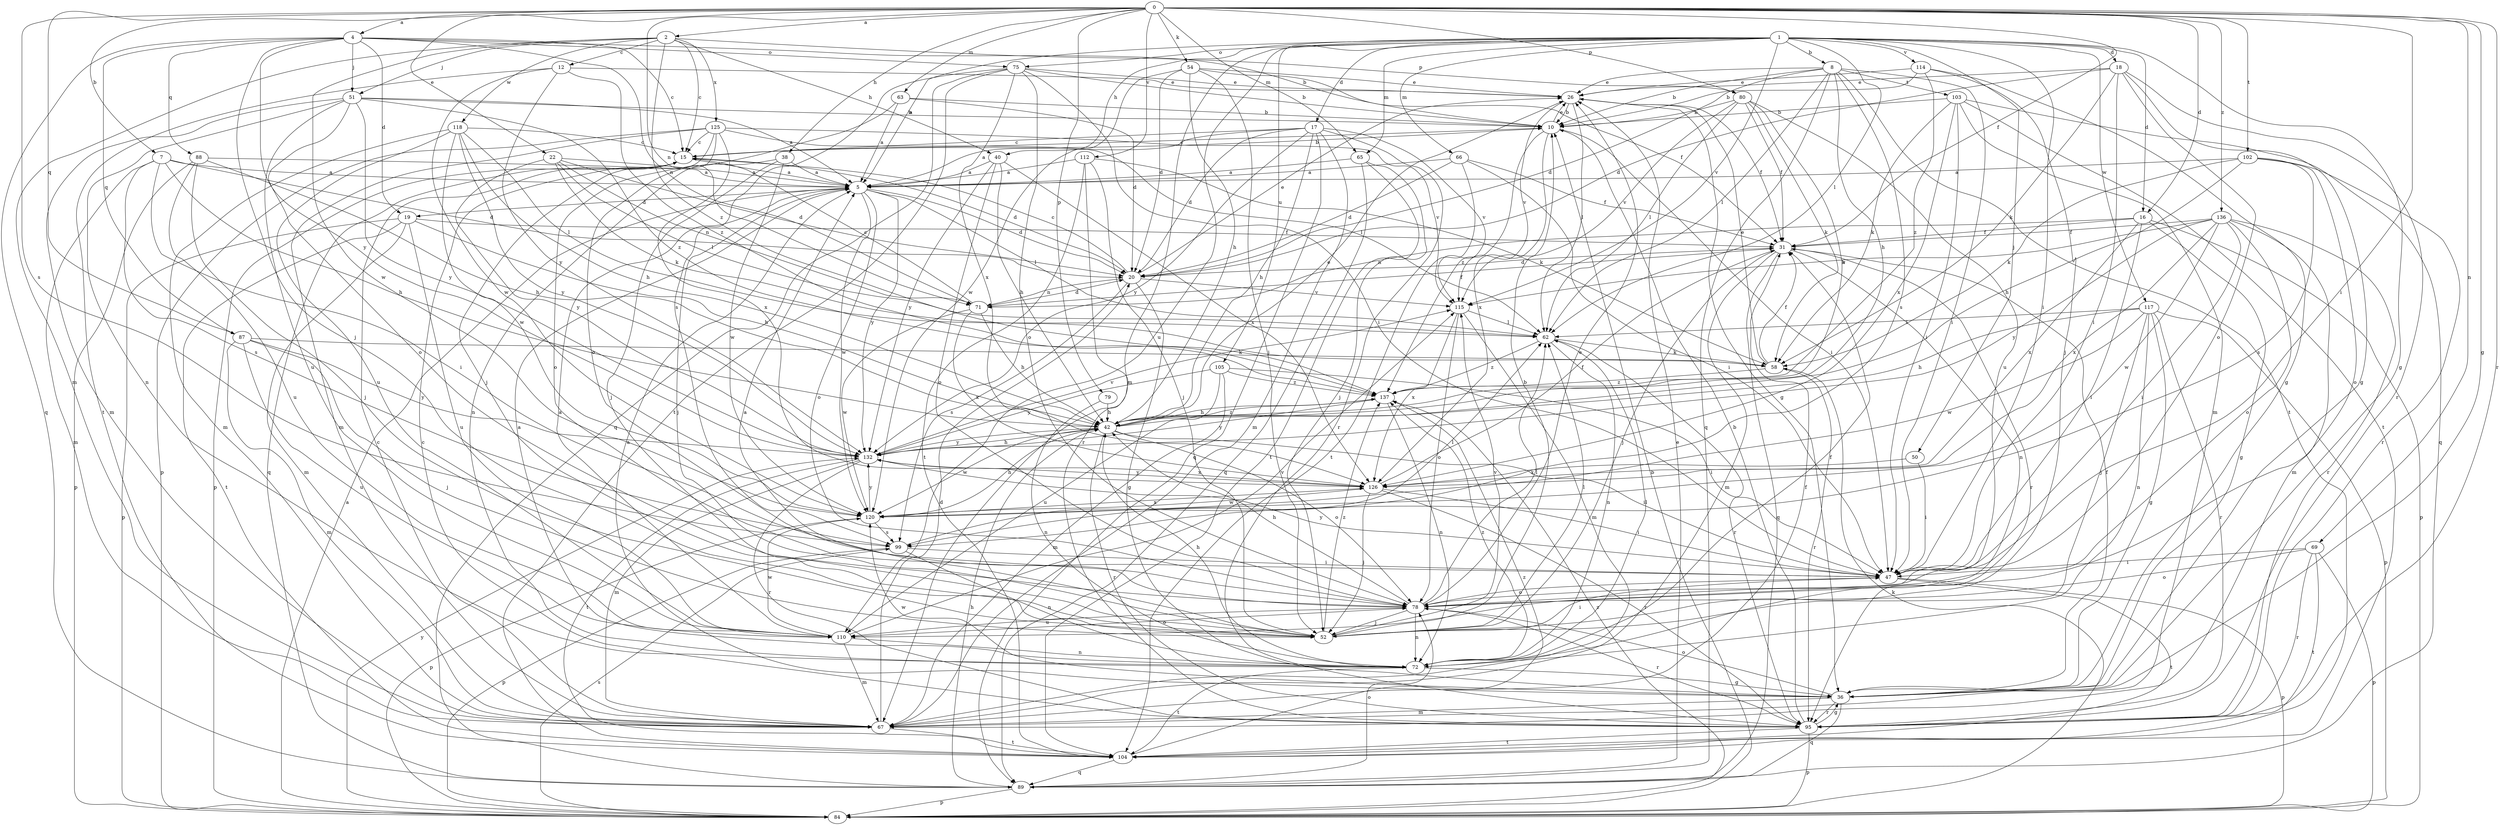 strict digraph  {
0;
1;
2;
4;
5;
7;
8;
10;
12;
15;
16;
17;
18;
19;
20;
22;
26;
31;
36;
38;
40;
42;
47;
50;
51;
52;
54;
58;
62;
63;
65;
66;
67;
69;
71;
72;
75;
78;
79;
80;
84;
87;
88;
89;
95;
99;
102;
103;
104;
105;
110;
112;
114;
115;
117;
118;
120;
125;
126;
132;
136;
137;
0 -> 2  [label=a];
0 -> 4  [label=a];
0 -> 7  [label=b];
0 -> 16  [label=d];
0 -> 22  [label=e];
0 -> 31  [label=f];
0 -> 36  [label=g];
0 -> 38  [label=h];
0 -> 47  [label=i];
0 -> 54  [label=k];
0 -> 63  [label=m];
0 -> 65  [label=m];
0 -> 69  [label=n];
0 -> 71  [label=n];
0 -> 79  [label=p];
0 -> 80  [label=p];
0 -> 87  [label=q];
0 -> 95  [label=r];
0 -> 99  [label=s];
0 -> 102  [label=t];
0 -> 112  [label=v];
0 -> 136  [label=z];
1 -> 5  [label=a];
1 -> 8  [label=b];
1 -> 16  [label=d];
1 -> 17  [label=d];
1 -> 18  [label=d];
1 -> 36  [label=g];
1 -> 40  [label=h];
1 -> 47  [label=i];
1 -> 50  [label=j];
1 -> 62  [label=l];
1 -> 65  [label=m];
1 -> 66  [label=m];
1 -> 67  [label=m];
1 -> 75  [label=o];
1 -> 105  [label=u];
1 -> 110  [label=u];
1 -> 114  [label=v];
1 -> 115  [label=v];
1 -> 117  [label=w];
2 -> 12  [label=c];
2 -> 15  [label=c];
2 -> 40  [label=h];
2 -> 51  [label=j];
2 -> 67  [label=m];
2 -> 80  [label=p];
2 -> 118  [label=w];
2 -> 120  [label=w];
2 -> 125  [label=x];
2 -> 137  [label=z];
4 -> 10  [label=b];
4 -> 15  [label=c];
4 -> 19  [label=d];
4 -> 51  [label=j];
4 -> 52  [label=j];
4 -> 71  [label=n];
4 -> 75  [label=o];
4 -> 87  [label=q];
4 -> 88  [label=q];
4 -> 89  [label=q];
4 -> 132  [label=y];
5 -> 19  [label=d];
5 -> 20  [label=d];
5 -> 52  [label=j];
5 -> 62  [label=l];
5 -> 78  [label=o];
5 -> 120  [label=w];
5 -> 132  [label=y];
7 -> 5  [label=a];
7 -> 20  [label=d];
7 -> 42  [label=h];
7 -> 47  [label=i];
7 -> 67  [label=m];
7 -> 99  [label=s];
8 -> 10  [label=b];
8 -> 20  [label=d];
8 -> 26  [label=e];
8 -> 42  [label=h];
8 -> 47  [label=i];
8 -> 62  [label=l];
8 -> 89  [label=q];
8 -> 99  [label=s];
8 -> 103  [label=t];
8 -> 104  [label=t];
10 -> 15  [label=c];
10 -> 26  [label=e];
10 -> 47  [label=i];
10 -> 126  [label=x];
10 -> 137  [label=z];
12 -> 26  [label=e];
12 -> 104  [label=t];
12 -> 120  [label=w];
12 -> 132  [label=y];
12 -> 137  [label=z];
15 -> 5  [label=a];
15 -> 10  [label=b];
15 -> 20  [label=d];
15 -> 84  [label=p];
15 -> 89  [label=q];
16 -> 31  [label=f];
16 -> 36  [label=g];
16 -> 47  [label=i];
16 -> 71  [label=n];
16 -> 84  [label=p];
16 -> 126  [label=x];
17 -> 5  [label=a];
17 -> 15  [label=c];
17 -> 20  [label=d];
17 -> 42  [label=h];
17 -> 67  [label=m];
17 -> 89  [label=q];
17 -> 95  [label=r];
17 -> 115  [label=v];
17 -> 132  [label=y];
18 -> 20  [label=d];
18 -> 26  [label=e];
18 -> 36  [label=g];
18 -> 47  [label=i];
18 -> 58  [label=k];
18 -> 78  [label=o];
18 -> 95  [label=r];
19 -> 31  [label=f];
19 -> 42  [label=h];
19 -> 67  [label=m];
19 -> 84  [label=p];
19 -> 104  [label=t];
19 -> 110  [label=u];
20 -> 15  [label=c];
20 -> 26  [label=e];
20 -> 36  [label=g];
20 -> 71  [label=n];
20 -> 99  [label=s];
20 -> 115  [label=v];
22 -> 5  [label=a];
22 -> 20  [label=d];
22 -> 58  [label=k];
22 -> 62  [label=l];
22 -> 71  [label=n];
22 -> 132  [label=y];
26 -> 10  [label=b];
26 -> 31  [label=f];
26 -> 36  [label=g];
26 -> 62  [label=l];
26 -> 115  [label=v];
31 -> 20  [label=d];
31 -> 52  [label=j];
31 -> 67  [label=m];
31 -> 72  [label=n];
31 -> 89  [label=q];
31 -> 95  [label=r];
36 -> 5  [label=a];
36 -> 31  [label=f];
36 -> 67  [label=m];
36 -> 78  [label=o];
36 -> 89  [label=q];
36 -> 95  [label=r];
36 -> 120  [label=w];
38 -> 5  [label=a];
38 -> 52  [label=j];
38 -> 72  [label=n];
38 -> 120  [label=w];
40 -> 5  [label=a];
40 -> 42  [label=h];
40 -> 78  [label=o];
40 -> 126  [label=x];
40 -> 132  [label=y];
42 -> 26  [label=e];
42 -> 47  [label=i];
42 -> 78  [label=o];
42 -> 95  [label=r];
42 -> 120  [label=w];
42 -> 132  [label=y];
42 -> 137  [label=z];
47 -> 78  [label=o];
47 -> 84  [label=p];
47 -> 104  [label=t];
47 -> 132  [label=y];
50 -> 47  [label=i];
50 -> 126  [label=x];
51 -> 5  [label=a];
51 -> 10  [label=b];
51 -> 67  [label=m];
51 -> 72  [label=n];
51 -> 78  [label=o];
51 -> 110  [label=u];
51 -> 132  [label=y];
51 -> 137  [label=z];
52 -> 5  [label=a];
52 -> 10  [label=b];
52 -> 47  [label=i];
52 -> 62  [label=l];
52 -> 115  [label=v];
52 -> 137  [label=z];
54 -> 20  [label=d];
54 -> 26  [label=e];
54 -> 31  [label=f];
54 -> 42  [label=h];
54 -> 52  [label=j];
54 -> 120  [label=w];
58 -> 26  [label=e];
58 -> 31  [label=f];
58 -> 95  [label=r];
58 -> 137  [label=z];
62 -> 58  [label=k];
62 -> 72  [label=n];
62 -> 95  [label=r];
62 -> 137  [label=z];
63 -> 5  [label=a];
63 -> 10  [label=b];
63 -> 20  [label=d];
63 -> 78  [label=o];
65 -> 5  [label=a];
65 -> 52  [label=j];
65 -> 89  [label=q];
65 -> 104  [label=t];
66 -> 5  [label=a];
66 -> 20  [label=d];
66 -> 31  [label=f];
66 -> 47  [label=i];
66 -> 104  [label=t];
67 -> 15  [label=c];
67 -> 20  [label=d];
67 -> 31  [label=f];
67 -> 104  [label=t];
69 -> 47  [label=i];
69 -> 78  [label=o];
69 -> 84  [label=p];
69 -> 95  [label=r];
69 -> 104  [label=t];
71 -> 15  [label=c];
71 -> 20  [label=d];
71 -> 31  [label=f];
71 -> 42  [label=h];
71 -> 120  [label=w];
71 -> 126  [label=x];
72 -> 5  [label=a];
72 -> 31  [label=f];
72 -> 36  [label=g];
72 -> 42  [label=h];
72 -> 62  [label=l];
72 -> 104  [label=t];
72 -> 137  [label=z];
75 -> 10  [label=b];
75 -> 26  [label=e];
75 -> 47  [label=i];
75 -> 78  [label=o];
75 -> 89  [label=q];
75 -> 99  [label=s];
75 -> 104  [label=t];
75 -> 126  [label=x];
78 -> 26  [label=e];
78 -> 42  [label=h];
78 -> 52  [label=j];
78 -> 62  [label=l];
78 -> 72  [label=n];
78 -> 95  [label=r];
78 -> 110  [label=u];
79 -> 42  [label=h];
79 -> 72  [label=n];
80 -> 10  [label=b];
80 -> 31  [label=f];
80 -> 42  [label=h];
80 -> 58  [label=k];
80 -> 62  [label=l];
80 -> 110  [label=u];
80 -> 115  [label=v];
84 -> 5  [label=a];
84 -> 10  [label=b];
84 -> 58  [label=k];
84 -> 99  [label=s];
84 -> 132  [label=y];
84 -> 137  [label=z];
87 -> 52  [label=j];
87 -> 58  [label=k];
87 -> 67  [label=m];
87 -> 110  [label=u];
87 -> 132  [label=y];
88 -> 5  [label=a];
88 -> 42  [label=h];
88 -> 52  [label=j];
88 -> 84  [label=p];
88 -> 110  [label=u];
89 -> 26  [label=e];
89 -> 42  [label=h];
89 -> 78  [label=o];
89 -> 84  [label=p];
95 -> 10  [label=b];
95 -> 15  [label=c];
95 -> 36  [label=g];
95 -> 84  [label=p];
95 -> 104  [label=t];
99 -> 47  [label=i];
99 -> 62  [label=l];
99 -> 72  [label=n];
99 -> 84  [label=p];
102 -> 5  [label=a];
102 -> 42  [label=h];
102 -> 58  [label=k];
102 -> 78  [label=o];
102 -> 95  [label=r];
102 -> 99  [label=s];
103 -> 10  [label=b];
103 -> 47  [label=i];
103 -> 58  [label=k];
103 -> 67  [label=m];
103 -> 89  [label=q];
103 -> 104  [label=t];
103 -> 126  [label=x];
104 -> 89  [label=q];
104 -> 137  [label=z];
105 -> 47  [label=i];
105 -> 67  [label=m];
105 -> 110  [label=u];
105 -> 132  [label=y];
105 -> 137  [label=z];
110 -> 5  [label=a];
110 -> 67  [label=m];
110 -> 72  [label=n];
110 -> 78  [label=o];
110 -> 115  [label=v];
110 -> 120  [label=w];
112 -> 5  [label=a];
112 -> 52  [label=j];
112 -> 58  [label=k];
112 -> 95  [label=r];
112 -> 104  [label=t];
114 -> 10  [label=b];
114 -> 26  [label=e];
114 -> 36  [label=g];
114 -> 52  [label=j];
114 -> 137  [label=z];
115 -> 62  [label=l];
115 -> 67  [label=m];
115 -> 78  [label=o];
115 -> 126  [label=x];
117 -> 36  [label=g];
117 -> 42  [label=h];
117 -> 52  [label=j];
117 -> 62  [label=l];
117 -> 72  [label=n];
117 -> 84  [label=p];
117 -> 95  [label=r];
117 -> 120  [label=w];
118 -> 15  [label=c];
118 -> 42  [label=h];
118 -> 62  [label=l];
118 -> 67  [label=m];
118 -> 110  [label=u];
118 -> 120  [label=w];
118 -> 132  [label=y];
120 -> 42  [label=h];
120 -> 84  [label=p];
120 -> 99  [label=s];
120 -> 126  [label=x];
120 -> 132  [label=y];
125 -> 15  [label=c];
125 -> 52  [label=j];
125 -> 62  [label=l];
125 -> 67  [label=m];
125 -> 78  [label=o];
125 -> 84  [label=p];
125 -> 115  [label=v];
125 -> 126  [label=x];
126 -> 31  [label=f];
126 -> 47  [label=i];
126 -> 52  [label=j];
126 -> 95  [label=r];
126 -> 120  [label=w];
126 -> 132  [label=y];
132 -> 42  [label=h];
132 -> 67  [label=m];
132 -> 95  [label=r];
132 -> 104  [label=t];
132 -> 115  [label=v];
132 -> 126  [label=x];
136 -> 31  [label=f];
136 -> 47  [label=i];
136 -> 67  [label=m];
136 -> 78  [label=o];
136 -> 95  [label=r];
136 -> 115  [label=v];
136 -> 120  [label=w];
136 -> 126  [label=x];
136 -> 132  [label=y];
137 -> 42  [label=h];
137 -> 72  [label=n];
137 -> 132  [label=y];
}
